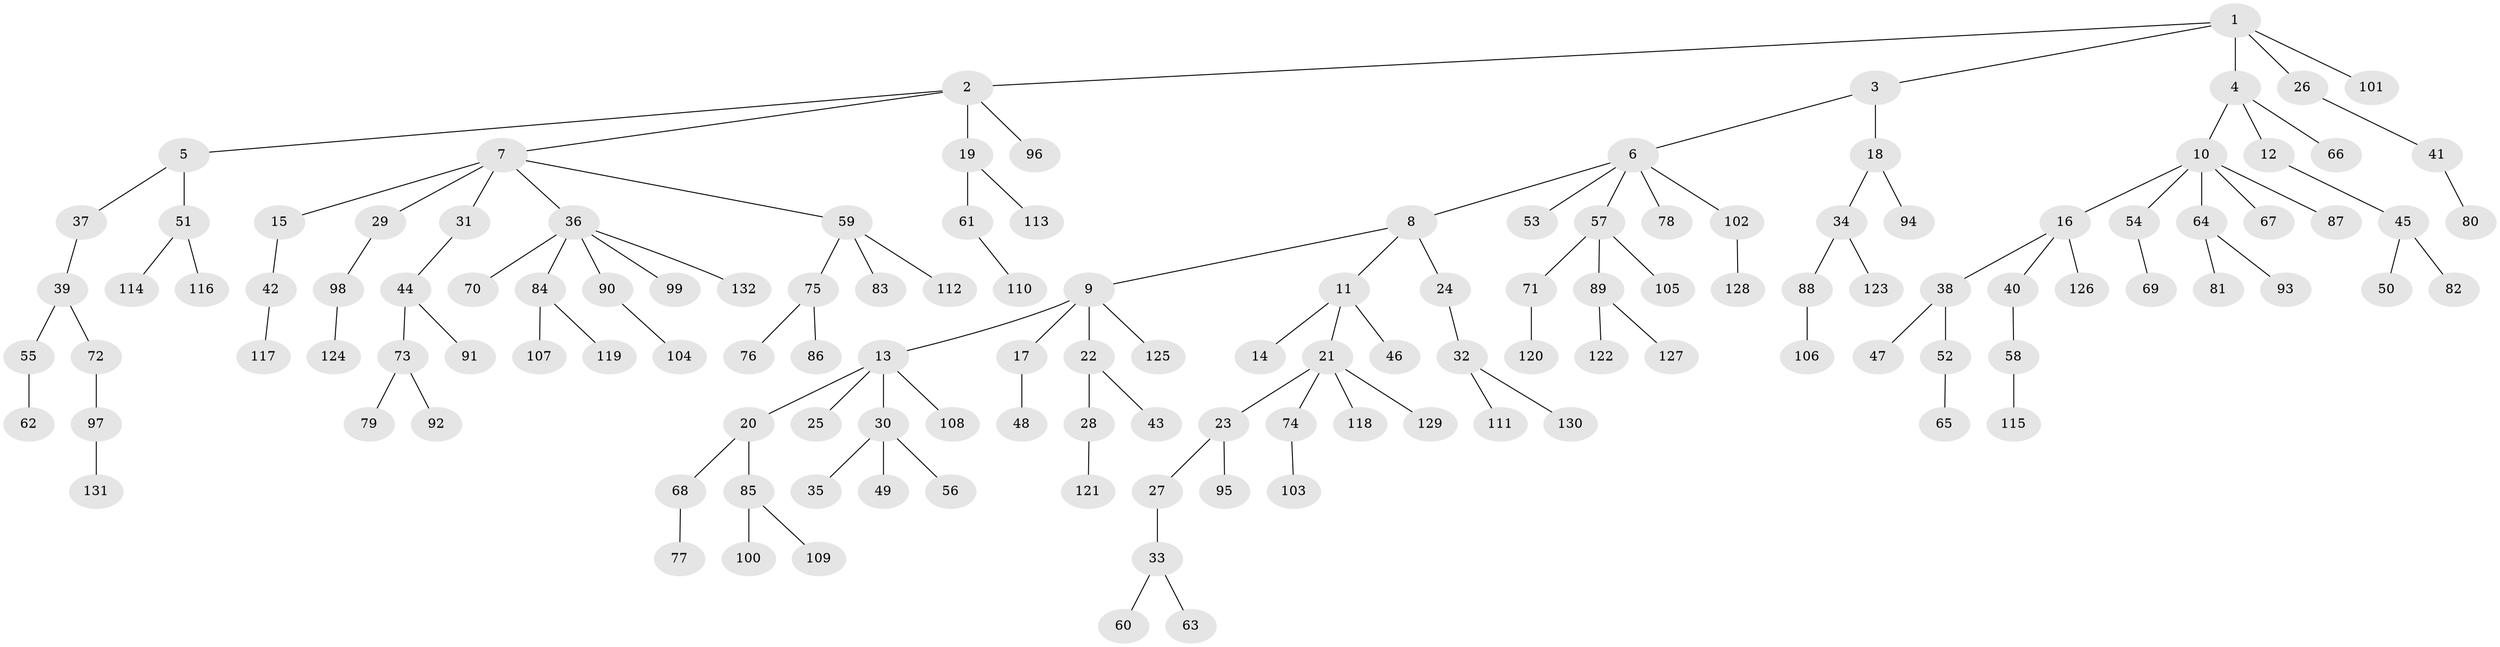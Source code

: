// coarse degree distribution, {6: 0.010752688172043012, 2: 0.24731182795698925, 4: 0.07526881720430108, 3: 0.16129032258064516, 1: 0.4731182795698925, 5: 0.03225806451612903}
// Generated by graph-tools (version 1.1) at 2025/37/03/04/25 23:37:22]
// undirected, 132 vertices, 131 edges
graph export_dot {
  node [color=gray90,style=filled];
  1;
  2;
  3;
  4;
  5;
  6;
  7;
  8;
  9;
  10;
  11;
  12;
  13;
  14;
  15;
  16;
  17;
  18;
  19;
  20;
  21;
  22;
  23;
  24;
  25;
  26;
  27;
  28;
  29;
  30;
  31;
  32;
  33;
  34;
  35;
  36;
  37;
  38;
  39;
  40;
  41;
  42;
  43;
  44;
  45;
  46;
  47;
  48;
  49;
  50;
  51;
  52;
  53;
  54;
  55;
  56;
  57;
  58;
  59;
  60;
  61;
  62;
  63;
  64;
  65;
  66;
  67;
  68;
  69;
  70;
  71;
  72;
  73;
  74;
  75;
  76;
  77;
  78;
  79;
  80;
  81;
  82;
  83;
  84;
  85;
  86;
  87;
  88;
  89;
  90;
  91;
  92;
  93;
  94;
  95;
  96;
  97;
  98;
  99;
  100;
  101;
  102;
  103;
  104;
  105;
  106;
  107;
  108;
  109;
  110;
  111;
  112;
  113;
  114;
  115;
  116;
  117;
  118;
  119;
  120;
  121;
  122;
  123;
  124;
  125;
  126;
  127;
  128;
  129;
  130;
  131;
  132;
  1 -- 2;
  1 -- 3;
  1 -- 4;
  1 -- 26;
  1 -- 101;
  2 -- 5;
  2 -- 7;
  2 -- 19;
  2 -- 96;
  3 -- 6;
  3 -- 18;
  4 -- 10;
  4 -- 12;
  4 -- 66;
  5 -- 37;
  5 -- 51;
  6 -- 8;
  6 -- 53;
  6 -- 57;
  6 -- 78;
  6 -- 102;
  7 -- 15;
  7 -- 29;
  7 -- 31;
  7 -- 36;
  7 -- 59;
  8 -- 9;
  8 -- 11;
  8 -- 24;
  9 -- 13;
  9 -- 17;
  9 -- 22;
  9 -- 125;
  10 -- 16;
  10 -- 54;
  10 -- 64;
  10 -- 67;
  10 -- 87;
  11 -- 14;
  11 -- 21;
  11 -- 46;
  12 -- 45;
  13 -- 20;
  13 -- 25;
  13 -- 30;
  13 -- 108;
  15 -- 42;
  16 -- 38;
  16 -- 40;
  16 -- 126;
  17 -- 48;
  18 -- 34;
  18 -- 94;
  19 -- 61;
  19 -- 113;
  20 -- 68;
  20 -- 85;
  21 -- 23;
  21 -- 74;
  21 -- 118;
  21 -- 129;
  22 -- 28;
  22 -- 43;
  23 -- 27;
  23 -- 95;
  24 -- 32;
  26 -- 41;
  27 -- 33;
  28 -- 121;
  29 -- 98;
  30 -- 35;
  30 -- 49;
  30 -- 56;
  31 -- 44;
  32 -- 111;
  32 -- 130;
  33 -- 60;
  33 -- 63;
  34 -- 88;
  34 -- 123;
  36 -- 70;
  36 -- 84;
  36 -- 90;
  36 -- 99;
  36 -- 132;
  37 -- 39;
  38 -- 47;
  38 -- 52;
  39 -- 55;
  39 -- 72;
  40 -- 58;
  41 -- 80;
  42 -- 117;
  44 -- 73;
  44 -- 91;
  45 -- 50;
  45 -- 82;
  51 -- 114;
  51 -- 116;
  52 -- 65;
  54 -- 69;
  55 -- 62;
  57 -- 71;
  57 -- 89;
  57 -- 105;
  58 -- 115;
  59 -- 75;
  59 -- 83;
  59 -- 112;
  61 -- 110;
  64 -- 81;
  64 -- 93;
  68 -- 77;
  71 -- 120;
  72 -- 97;
  73 -- 79;
  73 -- 92;
  74 -- 103;
  75 -- 76;
  75 -- 86;
  84 -- 107;
  84 -- 119;
  85 -- 100;
  85 -- 109;
  88 -- 106;
  89 -- 122;
  89 -- 127;
  90 -- 104;
  97 -- 131;
  98 -- 124;
  102 -- 128;
}
